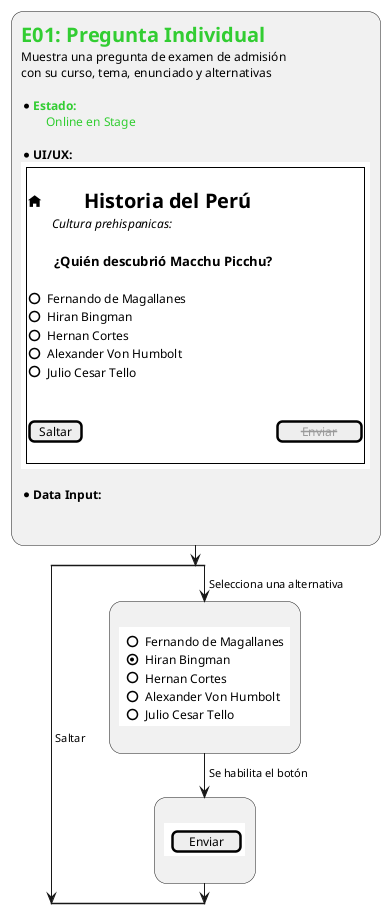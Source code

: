 @startuml E01_Pregunta_Individual

:=<color:LimeGreen>E01: Pregunta Individual
Muestra una pregunta de examen de admisión
con su curso, tema, enunciado y alternativas

* **<color:LimeGreen>Estado:**
\t<color:LimeGreen>Online en Stage

* **UI/UX:**
{{
    salt
    {+
    .
    =<b><&home>\tHistoria del Perú
    ====\tCultura prehispanicas:
    .
    ===\t¿Quién descubrió Macchu Picchu?
    .
    ()Fernando de Magallanes
    () Hiran Bingman
    () Hernan Cortes
    () Alexander Von Humbolt
    () Julio Cesar Tello
    .
    .
    [Saltar] | [<color:#9a9a9a>--Enviar--]
    .
    }
}}

* **Data Input:**

;

split 
    ' :
    ' {{
    '     salt
    '     {+
    '     [ Saltar ]
    '     }
    ' }}
    ' ;
    -> Saltar;
split again
    -> Selecciona una alternativa;
    :
    {{
        salt
        {
        () Fernando de Magallanes
        (X) Hiran Bingman
        () Hernan Cortes
        () Alexander Von Humbolt
        () Julio Cesar Tello
        }
    }}
    ;
    -> Se habilita el botón;
    :
    {{
        salt
        {
        [ Enviar ]
        }
    }}
    ;

end split

' :Siguiente Pregunta;
' {{
'     salt
'     {
'     [ Saltar ]
'     }
' }}


' backward :
'     {{
'         salt
'         {+
'         [ Saltar ]
'         }
'     }}
'     ;
' repeat while (Nueva Pregunta?) is (Sí)
' ->No;

' end

@enduml
